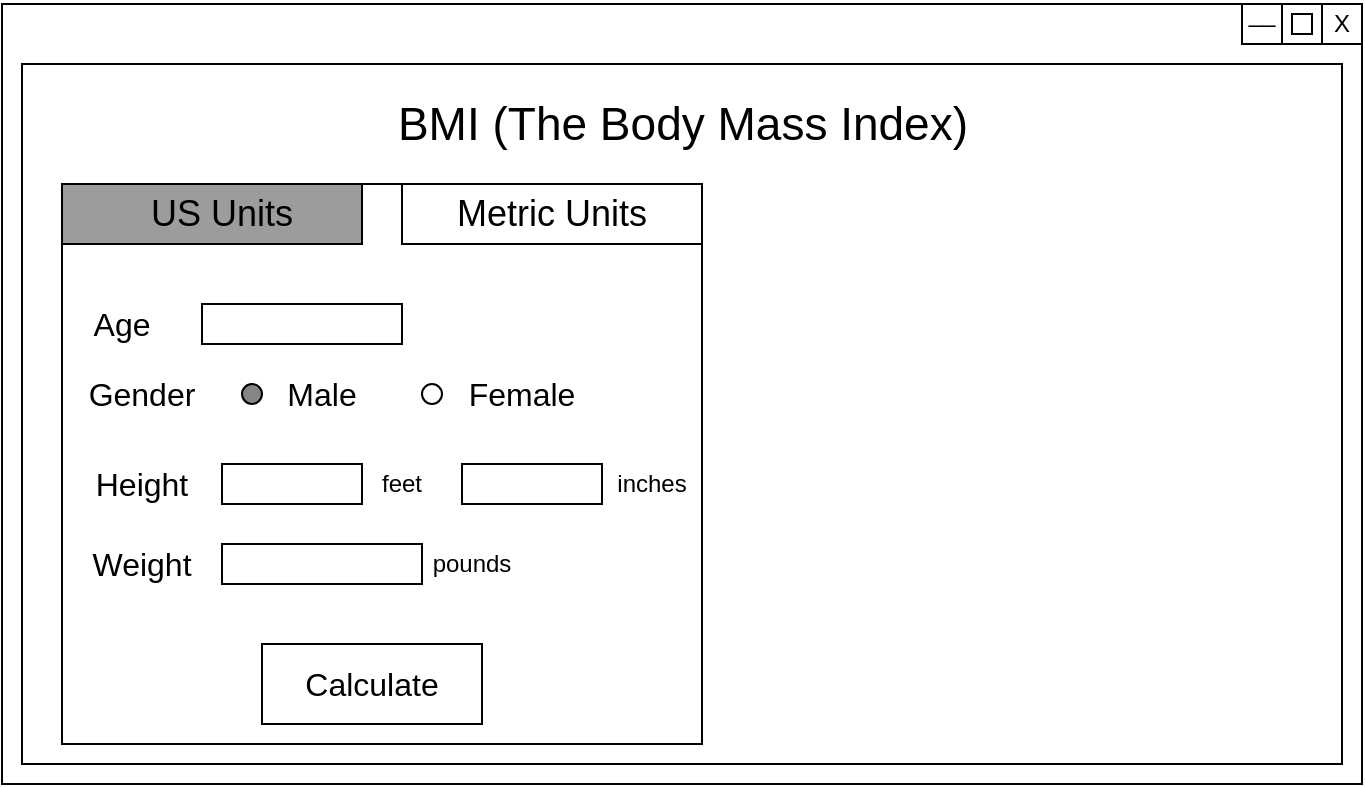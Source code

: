 <mxfile version="12.9.6" type="github"><diagram id="9UC1ZBUf9r_J20Ng0Syh" name="Page-1"><mxGraphModel dx="868" dy="450" grid="1" gridSize="10" guides="1" tooltips="1" connect="1" arrows="1" fold="1" page="1" pageScale="1" pageWidth="827" pageHeight="1169" math="0" shadow="0"><root><mxCell id="0"/><mxCell id="1" parent="0"/><mxCell id="mh5o7TWo_xymcsIFWV8s-2" value="" style="rounded=0;whiteSpace=wrap;html=1;" vertex="1" parent="1"><mxGeometry x="80" y="50" width="680" height="390" as="geometry"/></mxCell><mxCell id="mh5o7TWo_xymcsIFWV8s-3" value="" style="rounded=0;whiteSpace=wrap;html=1;" vertex="1" parent="1"><mxGeometry x="700" y="50" width="60" height="20" as="geometry"/></mxCell><mxCell id="mh5o7TWo_xymcsIFWV8s-5" value="" style="whiteSpace=wrap;html=1;aspect=fixed;" vertex="1" parent="1"><mxGeometry x="720" y="50" width="20" height="20" as="geometry"/></mxCell><mxCell id="mh5o7TWo_xymcsIFWV8s-6" value="" style="whiteSpace=wrap;html=1;aspect=fixed;" vertex="1" parent="1"><mxGeometry x="740" y="50" width="20" height="20" as="geometry"/></mxCell><mxCell id="mh5o7TWo_xymcsIFWV8s-10" value="" style="whiteSpace=wrap;html=1;aspect=fixed;" vertex="1" parent="1"><mxGeometry x="725" y="55" width="10" height="10" as="geometry"/></mxCell><mxCell id="mh5o7TWo_xymcsIFWV8s-14" value="X" style="text;html=1;strokeColor=none;fillColor=none;align=center;verticalAlign=middle;whiteSpace=wrap;rounded=0;" vertex="1" parent="1"><mxGeometry x="740" y="50" width="20" height="20" as="geometry"/></mxCell><mxCell id="mh5o7TWo_xymcsIFWV8s-15" value="__" style="text;html=1;strokeColor=none;fillColor=none;align=center;verticalAlign=middle;whiteSpace=wrap;rounded=0;" vertex="1" parent="1"><mxGeometry x="700" y="50" width="20" height="10" as="geometry"/></mxCell><mxCell id="mh5o7TWo_xymcsIFWV8s-16" value="" style="rounded=0;whiteSpace=wrap;html=1;" vertex="1" parent="1"><mxGeometry x="90" y="80" width="660" height="350" as="geometry"/></mxCell><mxCell id="mh5o7TWo_xymcsIFWV8s-17" value="BMI (The Body Mass Index)" style="text;html=1;strokeColor=none;fillColor=none;align=center;verticalAlign=middle;whiteSpace=wrap;rounded=0;fontSize=23;" vertex="1" parent="1"><mxGeometry x="262.5" y="80" width="315" height="60" as="geometry"/></mxCell><mxCell id="mh5o7TWo_xymcsIFWV8s-18" value="" style="rounded=0;whiteSpace=wrap;html=1;" vertex="1" parent="1"><mxGeometry x="110" y="140" width="320" height="280" as="geometry"/></mxCell><mxCell id="mh5o7TWo_xymcsIFWV8s-19" value="&lt;font style=&quot;font-size: 16px&quot;&gt;Age&lt;/font&gt;" style="text;html=1;strokeColor=none;fillColor=none;align=center;verticalAlign=middle;whiteSpace=wrap;rounded=0;" vertex="1" parent="1"><mxGeometry x="120" y="200" width="40" height="20" as="geometry"/></mxCell><mxCell id="mh5o7TWo_xymcsIFWV8s-20" value="" style="rounded=0;whiteSpace=wrap;html=1;" vertex="1" parent="1"><mxGeometry x="180" y="200" width="100" height="20" as="geometry"/></mxCell><mxCell id="mh5o7TWo_xymcsIFWV8s-21" value="&lt;font style=&quot;font-size: 16px&quot;&gt;Gender&lt;/font&gt;" style="text;html=1;strokeColor=none;fillColor=none;align=center;verticalAlign=middle;whiteSpace=wrap;rounded=0;" vertex="1" parent="1"><mxGeometry x="130" y="235" width="40" height="20" as="geometry"/></mxCell><mxCell id="mh5o7TWo_xymcsIFWV8s-22" value="" style="ellipse;whiteSpace=wrap;html=1;aspect=fixed;fillColor=#858585;" vertex="1" parent="1"><mxGeometry x="200" y="240" width="10" height="10" as="geometry"/></mxCell><mxCell id="mh5o7TWo_xymcsIFWV8s-23" value="&lt;font style=&quot;font-size: 16px&quot;&gt;Female&lt;/font&gt;" style="text;html=1;strokeColor=none;fillColor=none;align=center;verticalAlign=middle;whiteSpace=wrap;rounded=0;" vertex="1" parent="1"><mxGeometry x="320" y="235" width="40" height="20" as="geometry"/></mxCell><mxCell id="mh5o7TWo_xymcsIFWV8s-24" value="&lt;font style=&quot;font-size: 16px&quot;&gt;Male&lt;/font&gt;" style="text;html=1;strokeColor=none;fillColor=none;align=center;verticalAlign=middle;whiteSpace=wrap;rounded=0;" vertex="1" parent="1"><mxGeometry x="220" y="235" width="40" height="20" as="geometry"/></mxCell><mxCell id="mh5o7TWo_xymcsIFWV8s-27" value="" style="ellipse;whiteSpace=wrap;html=1;aspect=fixed;" vertex="1" parent="1"><mxGeometry x="290" y="240" width="10" height="10" as="geometry"/></mxCell><mxCell id="mh5o7TWo_xymcsIFWV8s-33" value="&lt;font style=&quot;font-size: 16px&quot;&gt;Height&lt;/font&gt;" style="text;html=1;strokeColor=none;fillColor=none;align=center;verticalAlign=middle;whiteSpace=wrap;rounded=0;" vertex="1" parent="1"><mxGeometry x="130" y="280" width="40" height="20" as="geometry"/></mxCell><mxCell id="mh5o7TWo_xymcsIFWV8s-34" value="&lt;font style=&quot;font-size: 16px&quot;&gt;Weight&lt;/font&gt;" style="text;html=1;strokeColor=none;fillColor=none;align=center;verticalAlign=middle;whiteSpace=wrap;rounded=0;" vertex="1" parent="1"><mxGeometry x="130" y="320" width="40" height="20" as="geometry"/></mxCell><mxCell id="mh5o7TWo_xymcsIFWV8s-36" value="" style="rounded=0;whiteSpace=wrap;html=1;" vertex="1" parent="1"><mxGeometry x="190" y="320" width="100" height="20" as="geometry"/></mxCell><mxCell id="mh5o7TWo_xymcsIFWV8s-37" value="" style="rounded=0;whiteSpace=wrap;html=1;" vertex="1" parent="1"><mxGeometry x="190" y="280" width="70" height="20" as="geometry"/></mxCell><mxCell id="mh5o7TWo_xymcsIFWV8s-38" value="" style="rounded=0;whiteSpace=wrap;html=1;fillColor=#9C9C9C;" vertex="1" parent="1"><mxGeometry x="110" y="140" width="150" height="30" as="geometry"/></mxCell><mxCell id="mh5o7TWo_xymcsIFWV8s-39" value="" style="rounded=0;whiteSpace=wrap;html=1;" vertex="1" parent="1"><mxGeometry x="280" y="140" width="150" height="30" as="geometry"/></mxCell><mxCell id="mh5o7TWo_xymcsIFWV8s-40" value="&lt;font style=&quot;font-size: 18px&quot;&gt;US Units&lt;/font&gt;" style="text;html=1;strokeColor=none;fillColor=none;align=center;verticalAlign=middle;whiteSpace=wrap;rounded=0;" vertex="1" parent="1"><mxGeometry x="150" y="135" width="80" height="40" as="geometry"/></mxCell><mxCell id="mh5o7TWo_xymcsIFWV8s-41" value="&lt;font style=&quot;font-size: 18px&quot;&gt;Metric&amp;nbsp;Units&lt;/font&gt;" style="text;html=1;strokeColor=none;fillColor=none;align=center;verticalAlign=middle;whiteSpace=wrap;rounded=0;" vertex="1" parent="1"><mxGeometry x="315" y="135" width="80" height="40" as="geometry"/></mxCell><mxCell id="mh5o7TWo_xymcsIFWV8s-43" value="" style="rounded=0;whiteSpace=wrap;html=1;" vertex="1" parent="1"><mxGeometry x="310" y="280" width="70" height="20" as="geometry"/></mxCell><mxCell id="mh5o7TWo_xymcsIFWV8s-45" value="feet" style="text;html=1;strokeColor=none;fillColor=none;align=center;verticalAlign=middle;whiteSpace=wrap;rounded=0;" vertex="1" parent="1"><mxGeometry x="260" y="280" width="40" height="20" as="geometry"/></mxCell><mxCell id="mh5o7TWo_xymcsIFWV8s-46" value="inches" style="text;html=1;strokeColor=none;fillColor=none;align=center;verticalAlign=middle;whiteSpace=wrap;rounded=0;" vertex="1" parent="1"><mxGeometry x="380" y="280" width="50" height="20" as="geometry"/></mxCell><mxCell id="mh5o7TWo_xymcsIFWV8s-47" value="pounds" style="text;html=1;strokeColor=none;fillColor=none;align=center;verticalAlign=middle;whiteSpace=wrap;rounded=0;" vertex="1" parent="1"><mxGeometry x="290" y="320" width="50" height="20" as="geometry"/></mxCell><mxCell id="mh5o7TWo_xymcsIFWV8s-48" value="" style="rounded=0;whiteSpace=wrap;html=1;" vertex="1" parent="1"><mxGeometry x="210" y="370" width="110" height="40" as="geometry"/></mxCell><mxCell id="mh5o7TWo_xymcsIFWV8s-49" value="Calculate" style="text;html=1;strokeColor=none;fillColor=none;align=center;verticalAlign=middle;whiteSpace=wrap;rounded=0;strokeWidth=2;fontSize=16;" vertex="1" parent="1"><mxGeometry x="230" y="370" width="70" height="40" as="geometry"/></mxCell></root></mxGraphModel></diagram></mxfile>
